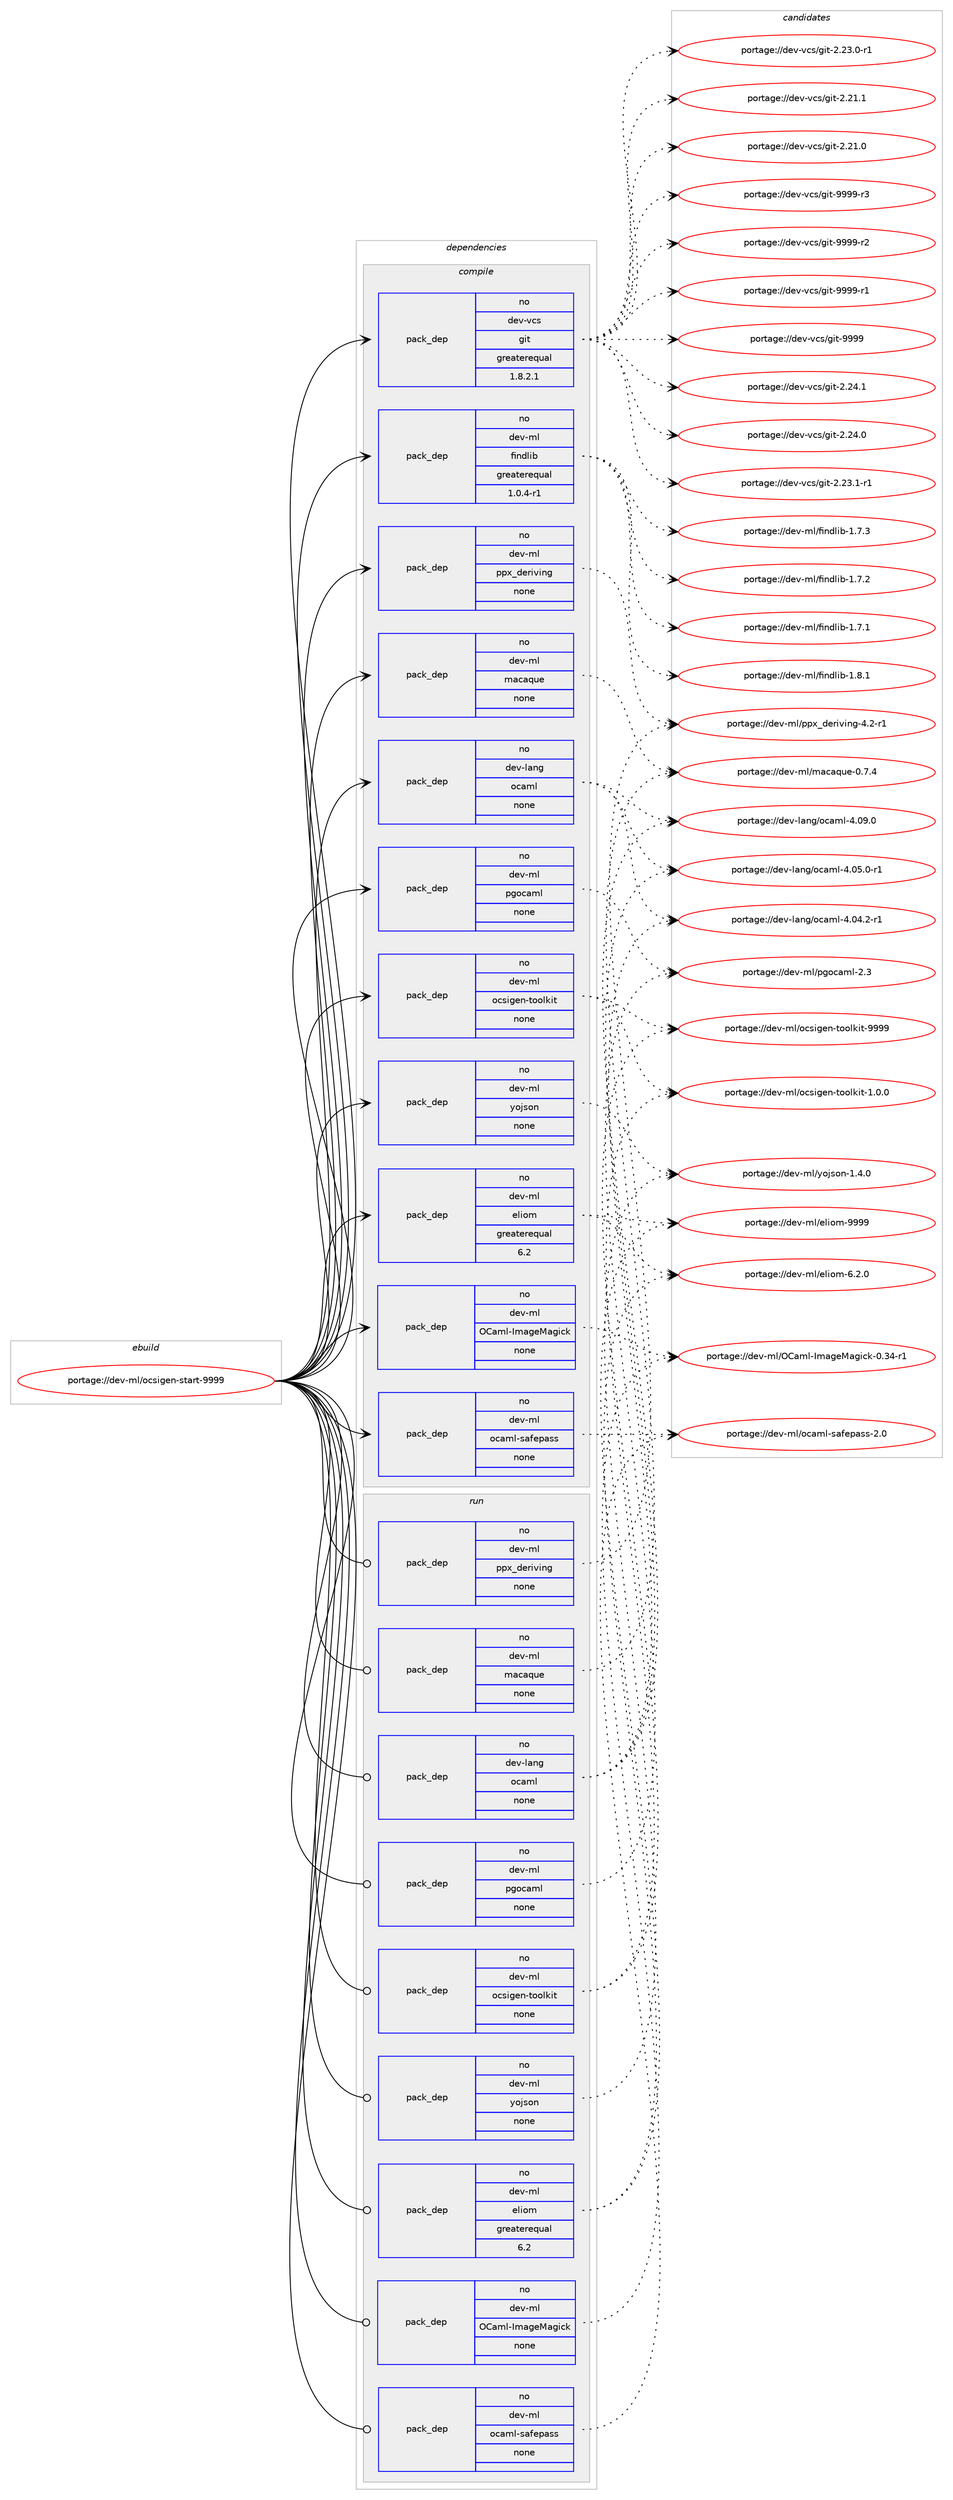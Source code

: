 digraph prolog {

# *************
# Graph options
# *************

newrank=true;
concentrate=true;
compound=true;
graph [rankdir=LR,fontname=Helvetica,fontsize=10,ranksep=1.5];#, ranksep=2.5, nodesep=0.2];
edge  [arrowhead=vee];
node  [fontname=Helvetica,fontsize=10];

# **********
# The ebuild
# **********

subgraph cluster_leftcol {
color=gray;
rank=same;
label=<<i>ebuild</i>>;
id [label="portage://dev-ml/ocsigen-start-9999", color=red, width=4, href="../dev-ml/ocsigen-start-9999.svg"];
}

# ****************
# The dependencies
# ****************

subgraph cluster_midcol {
color=gray;
label=<<i>dependencies</i>>;
subgraph cluster_compile {
fillcolor="#eeeeee";
style=filled;
label=<<i>compile</i>>;
subgraph pack374259 {
dependency502170 [label=<<TABLE BORDER="0" CELLBORDER="1" CELLSPACING="0" CELLPADDING="4" WIDTH="220"><TR><TD ROWSPAN="6" CELLPADDING="30">pack_dep</TD></TR><TR><TD WIDTH="110">no</TD></TR><TR><TD>dev-lang</TD></TR><TR><TD>ocaml</TD></TR><TR><TD>none</TD></TR><TR><TD></TD></TR></TABLE>>, shape=none, color=blue];
}
id:e -> dependency502170:w [weight=20,style="solid",arrowhead="vee"];
subgraph pack374260 {
dependency502171 [label=<<TABLE BORDER="0" CELLBORDER="1" CELLSPACING="0" CELLPADDING="4" WIDTH="220"><TR><TD ROWSPAN="6" CELLPADDING="30">pack_dep</TD></TR><TR><TD WIDTH="110">no</TD></TR><TR><TD>dev-ml</TD></TR><TR><TD>OCaml-ImageMagick</TD></TR><TR><TD>none</TD></TR><TR><TD></TD></TR></TABLE>>, shape=none, color=blue];
}
id:e -> dependency502171:w [weight=20,style="solid",arrowhead="vee"];
subgraph pack374261 {
dependency502172 [label=<<TABLE BORDER="0" CELLBORDER="1" CELLSPACING="0" CELLPADDING="4" WIDTH="220"><TR><TD ROWSPAN="6" CELLPADDING="30">pack_dep</TD></TR><TR><TD WIDTH="110">no</TD></TR><TR><TD>dev-ml</TD></TR><TR><TD>eliom</TD></TR><TR><TD>greaterequal</TD></TR><TR><TD>6.2</TD></TR></TABLE>>, shape=none, color=blue];
}
id:e -> dependency502172:w [weight=20,style="solid",arrowhead="vee"];
subgraph pack374262 {
dependency502173 [label=<<TABLE BORDER="0" CELLBORDER="1" CELLSPACING="0" CELLPADDING="4" WIDTH="220"><TR><TD ROWSPAN="6" CELLPADDING="30">pack_dep</TD></TR><TR><TD WIDTH="110">no</TD></TR><TR><TD>dev-ml</TD></TR><TR><TD>findlib</TD></TR><TR><TD>greaterequal</TD></TR><TR><TD>1.0.4-r1</TD></TR></TABLE>>, shape=none, color=blue];
}
id:e -> dependency502173:w [weight=20,style="solid",arrowhead="vee"];
subgraph pack374263 {
dependency502174 [label=<<TABLE BORDER="0" CELLBORDER="1" CELLSPACING="0" CELLPADDING="4" WIDTH="220"><TR><TD ROWSPAN="6" CELLPADDING="30">pack_dep</TD></TR><TR><TD WIDTH="110">no</TD></TR><TR><TD>dev-ml</TD></TR><TR><TD>macaque</TD></TR><TR><TD>none</TD></TR><TR><TD></TD></TR></TABLE>>, shape=none, color=blue];
}
id:e -> dependency502174:w [weight=20,style="solid",arrowhead="vee"];
subgraph pack374264 {
dependency502175 [label=<<TABLE BORDER="0" CELLBORDER="1" CELLSPACING="0" CELLPADDING="4" WIDTH="220"><TR><TD ROWSPAN="6" CELLPADDING="30">pack_dep</TD></TR><TR><TD WIDTH="110">no</TD></TR><TR><TD>dev-ml</TD></TR><TR><TD>ocaml-safepass</TD></TR><TR><TD>none</TD></TR><TR><TD></TD></TR></TABLE>>, shape=none, color=blue];
}
id:e -> dependency502175:w [weight=20,style="solid",arrowhead="vee"];
subgraph pack374265 {
dependency502176 [label=<<TABLE BORDER="0" CELLBORDER="1" CELLSPACING="0" CELLPADDING="4" WIDTH="220"><TR><TD ROWSPAN="6" CELLPADDING="30">pack_dep</TD></TR><TR><TD WIDTH="110">no</TD></TR><TR><TD>dev-ml</TD></TR><TR><TD>ocsigen-toolkit</TD></TR><TR><TD>none</TD></TR><TR><TD></TD></TR></TABLE>>, shape=none, color=blue];
}
id:e -> dependency502176:w [weight=20,style="solid",arrowhead="vee"];
subgraph pack374266 {
dependency502177 [label=<<TABLE BORDER="0" CELLBORDER="1" CELLSPACING="0" CELLPADDING="4" WIDTH="220"><TR><TD ROWSPAN="6" CELLPADDING="30">pack_dep</TD></TR><TR><TD WIDTH="110">no</TD></TR><TR><TD>dev-ml</TD></TR><TR><TD>pgocaml</TD></TR><TR><TD>none</TD></TR><TR><TD></TD></TR></TABLE>>, shape=none, color=blue];
}
id:e -> dependency502177:w [weight=20,style="solid",arrowhead="vee"];
subgraph pack374267 {
dependency502178 [label=<<TABLE BORDER="0" CELLBORDER="1" CELLSPACING="0" CELLPADDING="4" WIDTH="220"><TR><TD ROWSPAN="6" CELLPADDING="30">pack_dep</TD></TR><TR><TD WIDTH="110">no</TD></TR><TR><TD>dev-ml</TD></TR><TR><TD>ppx_deriving</TD></TR><TR><TD>none</TD></TR><TR><TD></TD></TR></TABLE>>, shape=none, color=blue];
}
id:e -> dependency502178:w [weight=20,style="solid",arrowhead="vee"];
subgraph pack374268 {
dependency502179 [label=<<TABLE BORDER="0" CELLBORDER="1" CELLSPACING="0" CELLPADDING="4" WIDTH="220"><TR><TD ROWSPAN="6" CELLPADDING="30">pack_dep</TD></TR><TR><TD WIDTH="110">no</TD></TR><TR><TD>dev-ml</TD></TR><TR><TD>yojson</TD></TR><TR><TD>none</TD></TR><TR><TD></TD></TR></TABLE>>, shape=none, color=blue];
}
id:e -> dependency502179:w [weight=20,style="solid",arrowhead="vee"];
subgraph pack374269 {
dependency502180 [label=<<TABLE BORDER="0" CELLBORDER="1" CELLSPACING="0" CELLPADDING="4" WIDTH="220"><TR><TD ROWSPAN="6" CELLPADDING="30">pack_dep</TD></TR><TR><TD WIDTH="110">no</TD></TR><TR><TD>dev-vcs</TD></TR><TR><TD>git</TD></TR><TR><TD>greaterequal</TD></TR><TR><TD>1.8.2.1</TD></TR></TABLE>>, shape=none, color=blue];
}
id:e -> dependency502180:w [weight=20,style="solid",arrowhead="vee"];
}
subgraph cluster_compileandrun {
fillcolor="#eeeeee";
style=filled;
label=<<i>compile and run</i>>;
}
subgraph cluster_run {
fillcolor="#eeeeee";
style=filled;
label=<<i>run</i>>;
subgraph pack374270 {
dependency502181 [label=<<TABLE BORDER="0" CELLBORDER="1" CELLSPACING="0" CELLPADDING="4" WIDTH="220"><TR><TD ROWSPAN="6" CELLPADDING="30">pack_dep</TD></TR><TR><TD WIDTH="110">no</TD></TR><TR><TD>dev-lang</TD></TR><TR><TD>ocaml</TD></TR><TR><TD>none</TD></TR><TR><TD></TD></TR></TABLE>>, shape=none, color=blue];
}
id:e -> dependency502181:w [weight=20,style="solid",arrowhead="odot"];
subgraph pack374271 {
dependency502182 [label=<<TABLE BORDER="0" CELLBORDER="1" CELLSPACING="0" CELLPADDING="4" WIDTH="220"><TR><TD ROWSPAN="6" CELLPADDING="30">pack_dep</TD></TR><TR><TD WIDTH="110">no</TD></TR><TR><TD>dev-ml</TD></TR><TR><TD>OCaml-ImageMagick</TD></TR><TR><TD>none</TD></TR><TR><TD></TD></TR></TABLE>>, shape=none, color=blue];
}
id:e -> dependency502182:w [weight=20,style="solid",arrowhead="odot"];
subgraph pack374272 {
dependency502183 [label=<<TABLE BORDER="0" CELLBORDER="1" CELLSPACING="0" CELLPADDING="4" WIDTH="220"><TR><TD ROWSPAN="6" CELLPADDING="30">pack_dep</TD></TR><TR><TD WIDTH="110">no</TD></TR><TR><TD>dev-ml</TD></TR><TR><TD>eliom</TD></TR><TR><TD>greaterequal</TD></TR><TR><TD>6.2</TD></TR></TABLE>>, shape=none, color=blue];
}
id:e -> dependency502183:w [weight=20,style="solid",arrowhead="odot"];
subgraph pack374273 {
dependency502184 [label=<<TABLE BORDER="0" CELLBORDER="1" CELLSPACING="0" CELLPADDING="4" WIDTH="220"><TR><TD ROWSPAN="6" CELLPADDING="30">pack_dep</TD></TR><TR><TD WIDTH="110">no</TD></TR><TR><TD>dev-ml</TD></TR><TR><TD>macaque</TD></TR><TR><TD>none</TD></TR><TR><TD></TD></TR></TABLE>>, shape=none, color=blue];
}
id:e -> dependency502184:w [weight=20,style="solid",arrowhead="odot"];
subgraph pack374274 {
dependency502185 [label=<<TABLE BORDER="0" CELLBORDER="1" CELLSPACING="0" CELLPADDING="4" WIDTH="220"><TR><TD ROWSPAN="6" CELLPADDING="30">pack_dep</TD></TR><TR><TD WIDTH="110">no</TD></TR><TR><TD>dev-ml</TD></TR><TR><TD>ocaml-safepass</TD></TR><TR><TD>none</TD></TR><TR><TD></TD></TR></TABLE>>, shape=none, color=blue];
}
id:e -> dependency502185:w [weight=20,style="solid",arrowhead="odot"];
subgraph pack374275 {
dependency502186 [label=<<TABLE BORDER="0" CELLBORDER="1" CELLSPACING="0" CELLPADDING="4" WIDTH="220"><TR><TD ROWSPAN="6" CELLPADDING="30">pack_dep</TD></TR><TR><TD WIDTH="110">no</TD></TR><TR><TD>dev-ml</TD></TR><TR><TD>ocsigen-toolkit</TD></TR><TR><TD>none</TD></TR><TR><TD></TD></TR></TABLE>>, shape=none, color=blue];
}
id:e -> dependency502186:w [weight=20,style="solid",arrowhead="odot"];
subgraph pack374276 {
dependency502187 [label=<<TABLE BORDER="0" CELLBORDER="1" CELLSPACING="0" CELLPADDING="4" WIDTH="220"><TR><TD ROWSPAN="6" CELLPADDING="30">pack_dep</TD></TR><TR><TD WIDTH="110">no</TD></TR><TR><TD>dev-ml</TD></TR><TR><TD>pgocaml</TD></TR><TR><TD>none</TD></TR><TR><TD></TD></TR></TABLE>>, shape=none, color=blue];
}
id:e -> dependency502187:w [weight=20,style="solid",arrowhead="odot"];
subgraph pack374277 {
dependency502188 [label=<<TABLE BORDER="0" CELLBORDER="1" CELLSPACING="0" CELLPADDING="4" WIDTH="220"><TR><TD ROWSPAN="6" CELLPADDING="30">pack_dep</TD></TR><TR><TD WIDTH="110">no</TD></TR><TR><TD>dev-ml</TD></TR><TR><TD>ppx_deriving</TD></TR><TR><TD>none</TD></TR><TR><TD></TD></TR></TABLE>>, shape=none, color=blue];
}
id:e -> dependency502188:w [weight=20,style="solid",arrowhead="odot"];
subgraph pack374278 {
dependency502189 [label=<<TABLE BORDER="0" CELLBORDER="1" CELLSPACING="0" CELLPADDING="4" WIDTH="220"><TR><TD ROWSPAN="6" CELLPADDING="30">pack_dep</TD></TR><TR><TD WIDTH="110">no</TD></TR><TR><TD>dev-ml</TD></TR><TR><TD>yojson</TD></TR><TR><TD>none</TD></TR><TR><TD></TD></TR></TABLE>>, shape=none, color=blue];
}
id:e -> dependency502189:w [weight=20,style="solid",arrowhead="odot"];
}
}

# **************
# The candidates
# **************

subgraph cluster_choices {
rank=same;
color=gray;
label=<<i>candidates</i>>;

subgraph choice374259 {
color=black;
nodesep=1;
choice100101118451089711010347111999710910845524648574648 [label="portage://dev-lang/ocaml-4.09.0", color=red, width=4,href="../dev-lang/ocaml-4.09.0.svg"];
choice1001011184510897110103471119997109108455246485346484511449 [label="portage://dev-lang/ocaml-4.05.0-r1", color=red, width=4,href="../dev-lang/ocaml-4.05.0-r1.svg"];
choice1001011184510897110103471119997109108455246485246504511449 [label="portage://dev-lang/ocaml-4.04.2-r1", color=red, width=4,href="../dev-lang/ocaml-4.04.2-r1.svg"];
dependency502170:e -> choice100101118451089711010347111999710910845524648574648:w [style=dotted,weight="100"];
dependency502170:e -> choice1001011184510897110103471119997109108455246485346484511449:w [style=dotted,weight="100"];
dependency502170:e -> choice1001011184510897110103471119997109108455246485246504511449:w [style=dotted,weight="100"];
}
subgraph choice374260 {
color=black;
nodesep=1;
choice100101118451091084779679710910845731099710310177971031059910745484651524511449 [label="portage://dev-ml/OCaml-ImageMagick-0.34-r1", color=red, width=4,href="../dev-ml/OCaml-ImageMagick-0.34-r1.svg"];
dependency502171:e -> choice100101118451091084779679710910845731099710310177971031059910745484651524511449:w [style=dotted,weight="100"];
}
subgraph choice374261 {
color=black;
nodesep=1;
choice10010111845109108471011081051111094557575757 [label="portage://dev-ml/eliom-9999", color=red, width=4,href="../dev-ml/eliom-9999.svg"];
choice1001011184510910847101108105111109455446504648 [label="portage://dev-ml/eliom-6.2.0", color=red, width=4,href="../dev-ml/eliom-6.2.0.svg"];
dependency502172:e -> choice10010111845109108471011081051111094557575757:w [style=dotted,weight="100"];
dependency502172:e -> choice1001011184510910847101108105111109455446504648:w [style=dotted,weight="100"];
}
subgraph choice374262 {
color=black;
nodesep=1;
choice100101118451091084710210511010010810598454946564649 [label="portage://dev-ml/findlib-1.8.1", color=red, width=4,href="../dev-ml/findlib-1.8.1.svg"];
choice100101118451091084710210511010010810598454946554651 [label="portage://dev-ml/findlib-1.7.3", color=red, width=4,href="../dev-ml/findlib-1.7.3.svg"];
choice100101118451091084710210511010010810598454946554650 [label="portage://dev-ml/findlib-1.7.2", color=red, width=4,href="../dev-ml/findlib-1.7.2.svg"];
choice100101118451091084710210511010010810598454946554649 [label="portage://dev-ml/findlib-1.7.1", color=red, width=4,href="../dev-ml/findlib-1.7.1.svg"];
dependency502173:e -> choice100101118451091084710210511010010810598454946564649:w [style=dotted,weight="100"];
dependency502173:e -> choice100101118451091084710210511010010810598454946554651:w [style=dotted,weight="100"];
dependency502173:e -> choice100101118451091084710210511010010810598454946554650:w [style=dotted,weight="100"];
dependency502173:e -> choice100101118451091084710210511010010810598454946554649:w [style=dotted,weight="100"];
}
subgraph choice374263 {
color=black;
nodesep=1;
choice1001011184510910847109979997113117101454846554652 [label="portage://dev-ml/macaque-0.7.4", color=red, width=4,href="../dev-ml/macaque-0.7.4.svg"];
dependency502174:e -> choice1001011184510910847109979997113117101454846554652:w [style=dotted,weight="100"];
}
subgraph choice374264 {
color=black;
nodesep=1;
choice1001011184510910847111999710910845115971021011129711511545504648 [label="portage://dev-ml/ocaml-safepass-2.0", color=red, width=4,href="../dev-ml/ocaml-safepass-2.0.svg"];
dependency502175:e -> choice1001011184510910847111999710910845115971021011129711511545504648:w [style=dotted,weight="100"];
}
subgraph choice374265 {
color=black;
nodesep=1;
choice100101118451091084711199115105103101110451161111111081071051164557575757 [label="portage://dev-ml/ocsigen-toolkit-9999", color=red, width=4,href="../dev-ml/ocsigen-toolkit-9999.svg"];
choice10010111845109108471119911510510310111045116111111108107105116454946484648 [label="portage://dev-ml/ocsigen-toolkit-1.0.0", color=red, width=4,href="../dev-ml/ocsigen-toolkit-1.0.0.svg"];
dependency502176:e -> choice100101118451091084711199115105103101110451161111111081071051164557575757:w [style=dotted,weight="100"];
dependency502176:e -> choice10010111845109108471119911510510310111045116111111108107105116454946484648:w [style=dotted,weight="100"];
}
subgraph choice374266 {
color=black;
nodesep=1;
choice1001011184510910847112103111999710910845504651 [label="portage://dev-ml/pgocaml-2.3", color=red, width=4,href="../dev-ml/pgocaml-2.3.svg"];
dependency502177:e -> choice1001011184510910847112103111999710910845504651:w [style=dotted,weight="100"];
}
subgraph choice374267 {
color=black;
nodesep=1;
choice100101118451091084711211212095100101114105118105110103455246504511449 [label="portage://dev-ml/ppx_deriving-4.2-r1", color=red, width=4,href="../dev-ml/ppx_deriving-4.2-r1.svg"];
dependency502178:e -> choice100101118451091084711211212095100101114105118105110103455246504511449:w [style=dotted,weight="100"];
}
subgraph choice374268 {
color=black;
nodesep=1;
choice1001011184510910847121111106115111110454946524648 [label="portage://dev-ml/yojson-1.4.0", color=red, width=4,href="../dev-ml/yojson-1.4.0.svg"];
dependency502179:e -> choice1001011184510910847121111106115111110454946524648:w [style=dotted,weight="100"];
}
subgraph choice374269 {
color=black;
nodesep=1;
choice10010111845118991154710310511645575757574511451 [label="portage://dev-vcs/git-9999-r3", color=red, width=4,href="../dev-vcs/git-9999-r3.svg"];
choice10010111845118991154710310511645575757574511450 [label="portage://dev-vcs/git-9999-r2", color=red, width=4,href="../dev-vcs/git-9999-r2.svg"];
choice10010111845118991154710310511645575757574511449 [label="portage://dev-vcs/git-9999-r1", color=red, width=4,href="../dev-vcs/git-9999-r1.svg"];
choice1001011184511899115471031051164557575757 [label="portage://dev-vcs/git-9999", color=red, width=4,href="../dev-vcs/git-9999.svg"];
choice10010111845118991154710310511645504650524649 [label="portage://dev-vcs/git-2.24.1", color=red, width=4,href="../dev-vcs/git-2.24.1.svg"];
choice10010111845118991154710310511645504650524648 [label="portage://dev-vcs/git-2.24.0", color=red, width=4,href="../dev-vcs/git-2.24.0.svg"];
choice100101118451189911547103105116455046505146494511449 [label="portage://dev-vcs/git-2.23.1-r1", color=red, width=4,href="../dev-vcs/git-2.23.1-r1.svg"];
choice100101118451189911547103105116455046505146484511449 [label="portage://dev-vcs/git-2.23.0-r1", color=red, width=4,href="../dev-vcs/git-2.23.0-r1.svg"];
choice10010111845118991154710310511645504650494649 [label="portage://dev-vcs/git-2.21.1", color=red, width=4,href="../dev-vcs/git-2.21.1.svg"];
choice10010111845118991154710310511645504650494648 [label="portage://dev-vcs/git-2.21.0", color=red, width=4,href="../dev-vcs/git-2.21.0.svg"];
dependency502180:e -> choice10010111845118991154710310511645575757574511451:w [style=dotted,weight="100"];
dependency502180:e -> choice10010111845118991154710310511645575757574511450:w [style=dotted,weight="100"];
dependency502180:e -> choice10010111845118991154710310511645575757574511449:w [style=dotted,weight="100"];
dependency502180:e -> choice1001011184511899115471031051164557575757:w [style=dotted,weight="100"];
dependency502180:e -> choice10010111845118991154710310511645504650524649:w [style=dotted,weight="100"];
dependency502180:e -> choice10010111845118991154710310511645504650524648:w [style=dotted,weight="100"];
dependency502180:e -> choice100101118451189911547103105116455046505146494511449:w [style=dotted,weight="100"];
dependency502180:e -> choice100101118451189911547103105116455046505146484511449:w [style=dotted,weight="100"];
dependency502180:e -> choice10010111845118991154710310511645504650494649:w [style=dotted,weight="100"];
dependency502180:e -> choice10010111845118991154710310511645504650494648:w [style=dotted,weight="100"];
}
subgraph choice374270 {
color=black;
nodesep=1;
choice100101118451089711010347111999710910845524648574648 [label="portage://dev-lang/ocaml-4.09.0", color=red, width=4,href="../dev-lang/ocaml-4.09.0.svg"];
choice1001011184510897110103471119997109108455246485346484511449 [label="portage://dev-lang/ocaml-4.05.0-r1", color=red, width=4,href="../dev-lang/ocaml-4.05.0-r1.svg"];
choice1001011184510897110103471119997109108455246485246504511449 [label="portage://dev-lang/ocaml-4.04.2-r1", color=red, width=4,href="../dev-lang/ocaml-4.04.2-r1.svg"];
dependency502181:e -> choice100101118451089711010347111999710910845524648574648:w [style=dotted,weight="100"];
dependency502181:e -> choice1001011184510897110103471119997109108455246485346484511449:w [style=dotted,weight="100"];
dependency502181:e -> choice1001011184510897110103471119997109108455246485246504511449:w [style=dotted,weight="100"];
}
subgraph choice374271 {
color=black;
nodesep=1;
choice100101118451091084779679710910845731099710310177971031059910745484651524511449 [label="portage://dev-ml/OCaml-ImageMagick-0.34-r1", color=red, width=4,href="../dev-ml/OCaml-ImageMagick-0.34-r1.svg"];
dependency502182:e -> choice100101118451091084779679710910845731099710310177971031059910745484651524511449:w [style=dotted,weight="100"];
}
subgraph choice374272 {
color=black;
nodesep=1;
choice10010111845109108471011081051111094557575757 [label="portage://dev-ml/eliom-9999", color=red, width=4,href="../dev-ml/eliom-9999.svg"];
choice1001011184510910847101108105111109455446504648 [label="portage://dev-ml/eliom-6.2.0", color=red, width=4,href="../dev-ml/eliom-6.2.0.svg"];
dependency502183:e -> choice10010111845109108471011081051111094557575757:w [style=dotted,weight="100"];
dependency502183:e -> choice1001011184510910847101108105111109455446504648:w [style=dotted,weight="100"];
}
subgraph choice374273 {
color=black;
nodesep=1;
choice1001011184510910847109979997113117101454846554652 [label="portage://dev-ml/macaque-0.7.4", color=red, width=4,href="../dev-ml/macaque-0.7.4.svg"];
dependency502184:e -> choice1001011184510910847109979997113117101454846554652:w [style=dotted,weight="100"];
}
subgraph choice374274 {
color=black;
nodesep=1;
choice1001011184510910847111999710910845115971021011129711511545504648 [label="portage://dev-ml/ocaml-safepass-2.0", color=red, width=4,href="../dev-ml/ocaml-safepass-2.0.svg"];
dependency502185:e -> choice1001011184510910847111999710910845115971021011129711511545504648:w [style=dotted,weight="100"];
}
subgraph choice374275 {
color=black;
nodesep=1;
choice100101118451091084711199115105103101110451161111111081071051164557575757 [label="portage://dev-ml/ocsigen-toolkit-9999", color=red, width=4,href="../dev-ml/ocsigen-toolkit-9999.svg"];
choice10010111845109108471119911510510310111045116111111108107105116454946484648 [label="portage://dev-ml/ocsigen-toolkit-1.0.0", color=red, width=4,href="../dev-ml/ocsigen-toolkit-1.0.0.svg"];
dependency502186:e -> choice100101118451091084711199115105103101110451161111111081071051164557575757:w [style=dotted,weight="100"];
dependency502186:e -> choice10010111845109108471119911510510310111045116111111108107105116454946484648:w [style=dotted,weight="100"];
}
subgraph choice374276 {
color=black;
nodesep=1;
choice1001011184510910847112103111999710910845504651 [label="portage://dev-ml/pgocaml-2.3", color=red, width=4,href="../dev-ml/pgocaml-2.3.svg"];
dependency502187:e -> choice1001011184510910847112103111999710910845504651:w [style=dotted,weight="100"];
}
subgraph choice374277 {
color=black;
nodesep=1;
choice100101118451091084711211212095100101114105118105110103455246504511449 [label="portage://dev-ml/ppx_deriving-4.2-r1", color=red, width=4,href="../dev-ml/ppx_deriving-4.2-r1.svg"];
dependency502188:e -> choice100101118451091084711211212095100101114105118105110103455246504511449:w [style=dotted,weight="100"];
}
subgraph choice374278 {
color=black;
nodesep=1;
choice1001011184510910847121111106115111110454946524648 [label="portage://dev-ml/yojson-1.4.0", color=red, width=4,href="../dev-ml/yojson-1.4.0.svg"];
dependency502189:e -> choice1001011184510910847121111106115111110454946524648:w [style=dotted,weight="100"];
}
}

}
